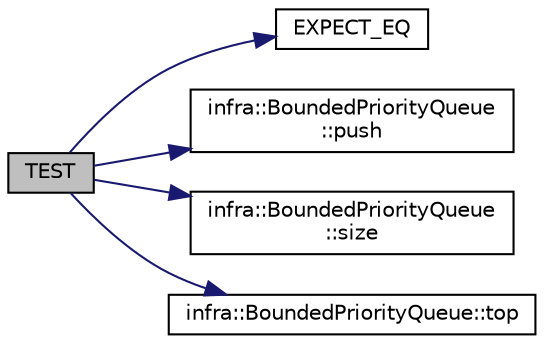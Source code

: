 digraph "TEST"
{
 // INTERACTIVE_SVG=YES
  edge [fontname="Helvetica",fontsize="10",labelfontname="Helvetica",labelfontsize="10"];
  node [fontname="Helvetica",fontsize="10",shape=record];
  rankdir="LR";
  Node13 [label="TEST",height=0.2,width=0.4,color="black", fillcolor="grey75", style="filled", fontcolor="black"];
  Node13 -> Node14 [color="midnightblue",fontsize="10",style="solid",fontname="Helvetica"];
  Node14 [label="EXPECT_EQ",height=0.2,width=0.4,color="black", fillcolor="white", style="filled",URL="$d6/def/_test_json_8cpp.html#a82745227e2f0a8edbb4ae630d88a8e86"];
  Node13 -> Node15 [color="midnightblue",fontsize="10",style="solid",fontname="Helvetica"];
  Node15 [label="infra::BoundedPriorityQueue\l::push",height=0.2,width=0.4,color="black", fillcolor="white", style="filled",URL="$df/d12/classinfra_1_1_bounded_priority_queue.html#a6eca25fddae93faf82614673aa78b0c2"];
  Node13 -> Node16 [color="midnightblue",fontsize="10",style="solid",fontname="Helvetica"];
  Node16 [label="infra::BoundedPriorityQueue\l::size",height=0.2,width=0.4,color="black", fillcolor="white", style="filled",URL="$df/d12/classinfra_1_1_bounded_priority_queue.html#ab0cf16f57767160d785b67924cc8870d"];
  Node13 -> Node17 [color="midnightblue",fontsize="10",style="solid",fontname="Helvetica"];
  Node17 [label="infra::BoundedPriorityQueue::top",height=0.2,width=0.4,color="black", fillcolor="white", style="filled",URL="$df/d12/classinfra_1_1_bounded_priority_queue.html#ab5253d533244d2e726f002988129fe8b"];
}
